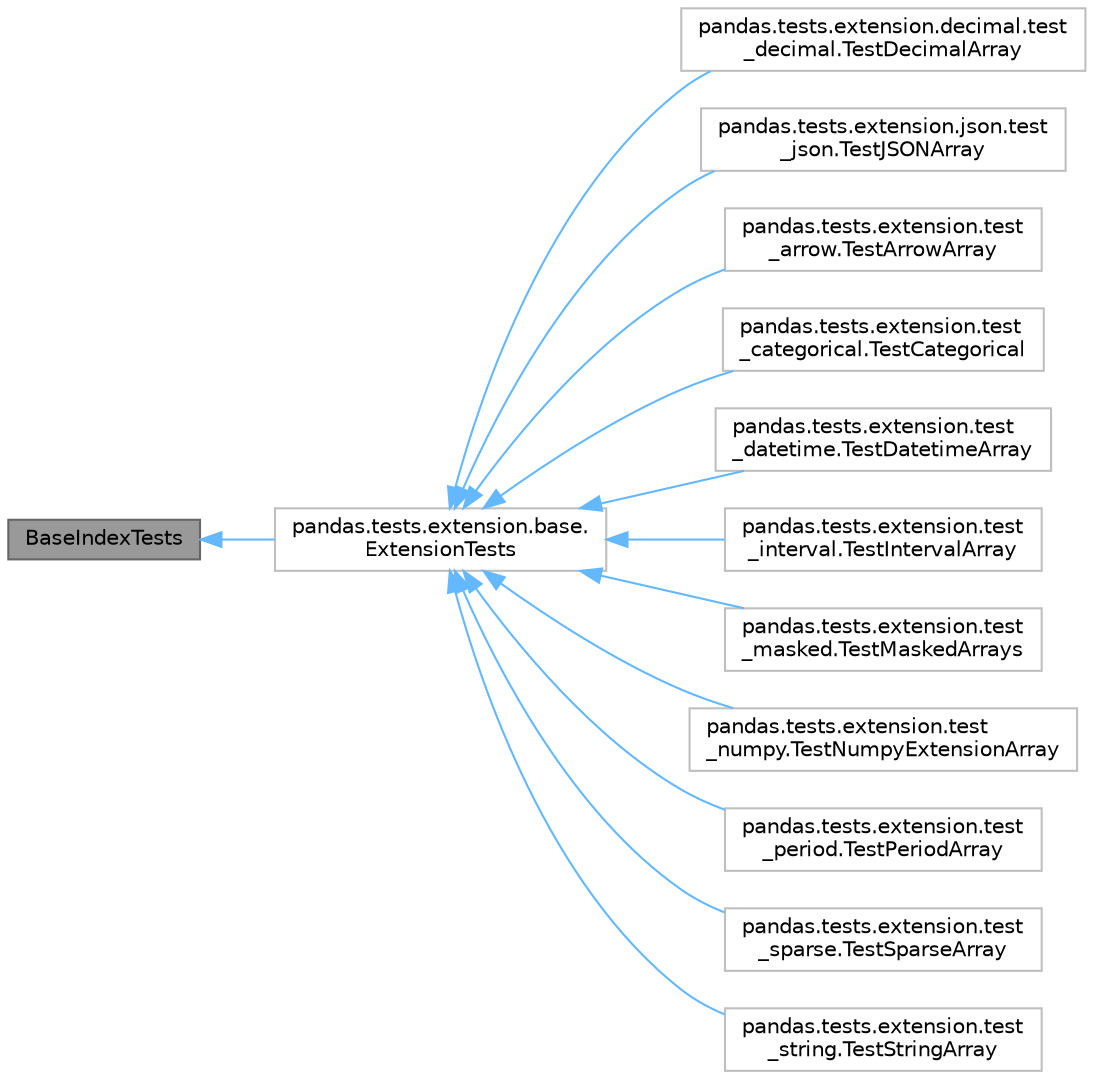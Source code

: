 digraph "BaseIndexTests"
{
 // LATEX_PDF_SIZE
  bgcolor="transparent";
  edge [fontname=Helvetica,fontsize=10,labelfontname=Helvetica,labelfontsize=10];
  node [fontname=Helvetica,fontsize=10,shape=box,height=0.2,width=0.4];
  rankdir="LR";
  Node1 [id="Node000001",label="BaseIndexTests",height=0.2,width=0.4,color="gray40", fillcolor="grey60", style="filled", fontcolor="black",tooltip=" "];
  Node1 -> Node2 [id="edge1_Node000001_Node000002",dir="back",color="steelblue1",style="solid",tooltip=" "];
  Node2 [id="Node000002",label="pandas.tests.extension.base.\lExtensionTests",height=0.2,width=0.4,color="grey75", fillcolor="white", style="filled",URL="$dc/dcf/classpandas_1_1tests_1_1extension_1_1base_1_1ExtensionTests.html",tooltip=" "];
  Node2 -> Node3 [id="edge2_Node000002_Node000003",dir="back",color="steelblue1",style="solid",tooltip=" "];
  Node3 [id="Node000003",label="pandas.tests.extension.decimal.test\l_decimal.TestDecimalArray",height=0.2,width=0.4,color="grey75", fillcolor="white", style="filled",URL="$d1/d43/classpandas_1_1tests_1_1extension_1_1decimal_1_1test__decimal_1_1TestDecimalArray.html",tooltip=" "];
  Node2 -> Node4 [id="edge3_Node000002_Node000004",dir="back",color="steelblue1",style="solid",tooltip=" "];
  Node4 [id="Node000004",label="pandas.tests.extension.json.test\l_json.TestJSONArray",height=0.2,width=0.4,color="grey75", fillcolor="white", style="filled",URL="$dd/da0/classpandas_1_1tests_1_1extension_1_1json_1_1test__json_1_1TestJSONArray.html",tooltip=" "];
  Node2 -> Node5 [id="edge4_Node000002_Node000005",dir="back",color="steelblue1",style="solid",tooltip=" "];
  Node5 [id="Node000005",label="pandas.tests.extension.test\l_arrow.TestArrowArray",height=0.2,width=0.4,color="grey75", fillcolor="white", style="filled",URL="$d7/dad/classpandas_1_1tests_1_1extension_1_1test__arrow_1_1TestArrowArray.html",tooltip=" "];
  Node2 -> Node6 [id="edge5_Node000002_Node000006",dir="back",color="steelblue1",style="solid",tooltip=" "];
  Node6 [id="Node000006",label="pandas.tests.extension.test\l_categorical.TestCategorical",height=0.2,width=0.4,color="grey75", fillcolor="white", style="filled",URL="$db/d1b/classpandas_1_1tests_1_1extension_1_1test__categorical_1_1TestCategorical.html",tooltip=" "];
  Node2 -> Node7 [id="edge6_Node000002_Node000007",dir="back",color="steelblue1",style="solid",tooltip=" "];
  Node7 [id="Node000007",label="pandas.tests.extension.test\l_datetime.TestDatetimeArray",height=0.2,width=0.4,color="grey75", fillcolor="white", style="filled",URL="$dc/d3c/classpandas_1_1tests_1_1extension_1_1test__datetime_1_1TestDatetimeArray.html",tooltip=" "];
  Node2 -> Node8 [id="edge7_Node000002_Node000008",dir="back",color="steelblue1",style="solid",tooltip=" "];
  Node8 [id="Node000008",label="pandas.tests.extension.test\l_interval.TestIntervalArray",height=0.2,width=0.4,color="grey75", fillcolor="white", style="filled",URL="$df/d00/classpandas_1_1tests_1_1extension_1_1test__interval_1_1TestIntervalArray.html",tooltip=" "];
  Node2 -> Node9 [id="edge8_Node000002_Node000009",dir="back",color="steelblue1",style="solid",tooltip=" "];
  Node9 [id="Node000009",label="pandas.tests.extension.test\l_masked.TestMaskedArrays",height=0.2,width=0.4,color="grey75", fillcolor="white", style="filled",URL="$d8/d4c/classpandas_1_1tests_1_1extension_1_1test__masked_1_1TestMaskedArrays.html",tooltip=" "];
  Node2 -> Node10 [id="edge9_Node000002_Node000010",dir="back",color="steelblue1",style="solid",tooltip=" "];
  Node10 [id="Node000010",label="pandas.tests.extension.test\l_numpy.TestNumpyExtensionArray",height=0.2,width=0.4,color="grey75", fillcolor="white", style="filled",URL="$d0/dd3/classpandas_1_1tests_1_1extension_1_1test__numpy_1_1TestNumpyExtensionArray.html",tooltip=" "];
  Node2 -> Node11 [id="edge10_Node000002_Node000011",dir="back",color="steelblue1",style="solid",tooltip=" "];
  Node11 [id="Node000011",label="pandas.tests.extension.test\l_period.TestPeriodArray",height=0.2,width=0.4,color="grey75", fillcolor="white", style="filled",URL="$d2/dd1/classpandas_1_1tests_1_1extension_1_1test__period_1_1TestPeriodArray.html",tooltip=" "];
  Node2 -> Node12 [id="edge11_Node000002_Node000012",dir="back",color="steelblue1",style="solid",tooltip=" "];
  Node12 [id="Node000012",label="pandas.tests.extension.test\l_sparse.TestSparseArray",height=0.2,width=0.4,color="grey75", fillcolor="white", style="filled",URL="$da/dbe/classpandas_1_1tests_1_1extension_1_1test__sparse_1_1TestSparseArray.html",tooltip=" "];
  Node2 -> Node13 [id="edge12_Node000002_Node000013",dir="back",color="steelblue1",style="solid",tooltip=" "];
  Node13 [id="Node000013",label="pandas.tests.extension.test\l_string.TestStringArray",height=0.2,width=0.4,color="grey75", fillcolor="white", style="filled",URL="$d0/d30/classpandas_1_1tests_1_1extension_1_1test__string_1_1TestStringArray.html",tooltip=" "];
}
